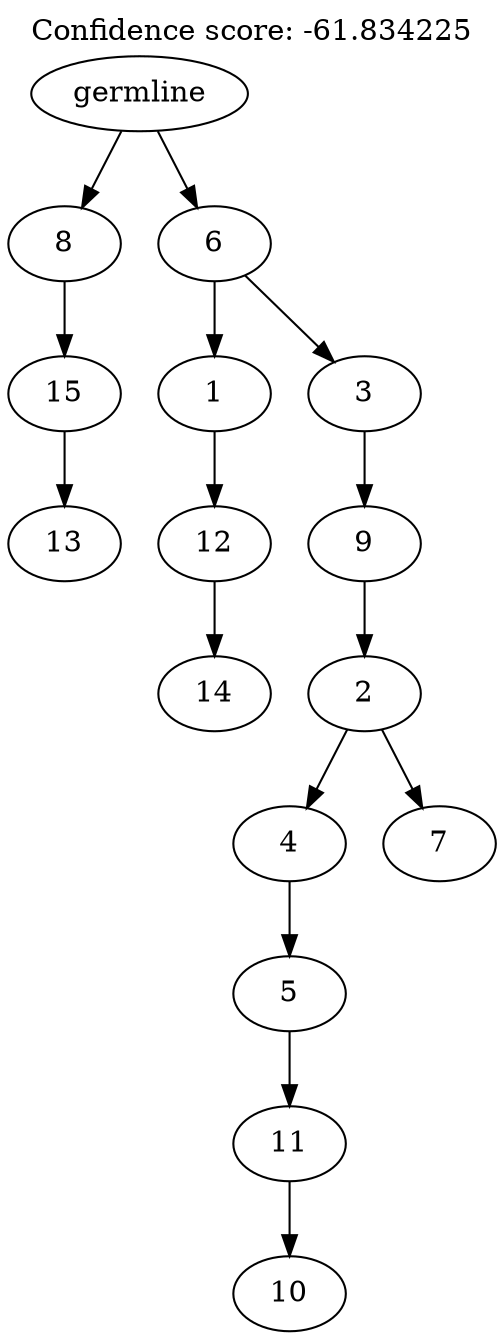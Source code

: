 digraph g {
	"14" -> "15";
	"15" [label="13"];
	"13" -> "14";
	"14" [label="15"];
	"11" -> "12";
	"12" [label="14"];
	"10" -> "11";
	"11" [label="12"];
	"8" -> "9";
	"9" [label="10"];
	"7" -> "8";
	"8" [label="11"];
	"6" -> "7";
	"7" [label="5"];
	"4" -> "5";
	"5" [label="7"];
	"4" -> "6";
	"6" [label="4"];
	"3" -> "4";
	"4" [label="2"];
	"2" -> "3";
	"3" [label="9"];
	"1" -> "2";
	"2" [label="3"];
	"1" -> "10";
	"10" [label="1"];
	"0" -> "1";
	"1" [label="6"];
	"0" -> "13";
	"13" [label="8"];
	"0" [label="germline"];
	labelloc="t";
	label="Confidence score: -61.834225";
}
